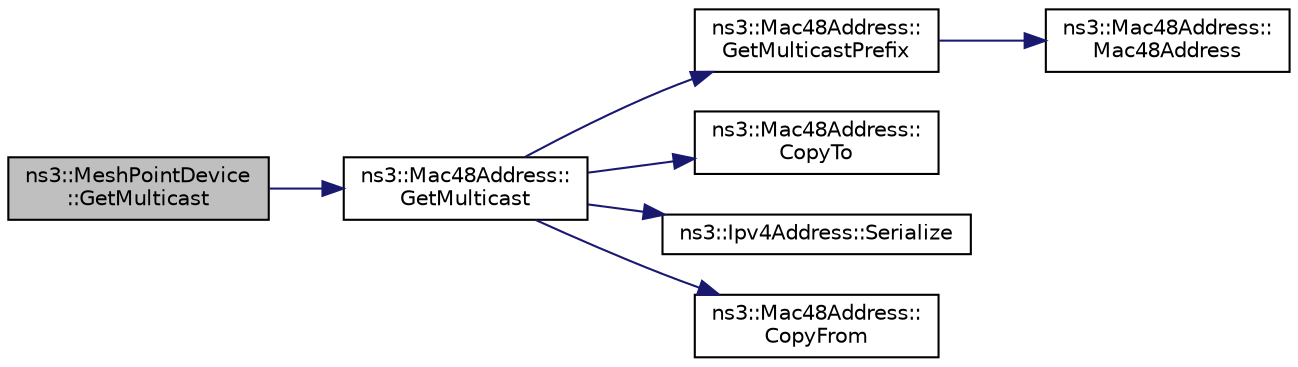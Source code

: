 digraph "ns3::MeshPointDevice::GetMulticast"
{
  edge [fontname="Helvetica",fontsize="10",labelfontname="Helvetica",labelfontsize="10"];
  node [fontname="Helvetica",fontsize="10",shape=record];
  rankdir="LR";
  Node1 [label="ns3::MeshPointDevice\l::GetMulticast",height=0.2,width=0.4,color="black", fillcolor="grey75", style="filled", fontcolor="black"];
  Node1 -> Node2 [color="midnightblue",fontsize="10",style="solid"];
  Node2 [label="ns3::Mac48Address::\lGetMulticast",height=0.2,width=0.4,color="black", fillcolor="white", style="filled",URL="$db/dee/classns3_1_1Mac48Address.html#a23d170f8c7a7d90a8110425620285819"];
  Node2 -> Node3 [color="midnightblue",fontsize="10",style="solid"];
  Node3 [label="ns3::Mac48Address::\lGetMulticastPrefix",height=0.2,width=0.4,color="black", fillcolor="white", style="filled",URL="$db/dee/classns3_1_1Mac48Address.html#a972212d7b69ef0beab1048c733619b3a"];
  Node3 -> Node4 [color="midnightblue",fontsize="10",style="solid"];
  Node4 [label="ns3::Mac48Address::\lMac48Address",height=0.2,width=0.4,color="black", fillcolor="white", style="filled",URL="$db/dee/classns3_1_1Mac48Address.html#a17882c09fc6317d5bcf4efdb62a37d07"];
  Node2 -> Node5 [color="midnightblue",fontsize="10",style="solid"];
  Node5 [label="ns3::Mac48Address::\lCopyTo",height=0.2,width=0.4,color="black", fillcolor="white", style="filled",URL="$db/dee/classns3_1_1Mac48Address.html#af18ec8c52c35fccc664802747ae9a0b6"];
  Node2 -> Node6 [color="midnightblue",fontsize="10",style="solid"];
  Node6 [label="ns3::Ipv4Address::Serialize",height=0.2,width=0.4,color="black", fillcolor="white", style="filled",URL="$de/d55/classns3_1_1Ipv4Address.html#afa8e7c9d7347c91dfcf5dab3f4a71a2b"];
  Node2 -> Node7 [color="midnightblue",fontsize="10",style="solid"];
  Node7 [label="ns3::Mac48Address::\lCopyFrom",height=0.2,width=0.4,color="black", fillcolor="white", style="filled",URL="$db/dee/classns3_1_1Mac48Address.html#a62033fab3f2c573f0cc0be1121d493d2"];
}
